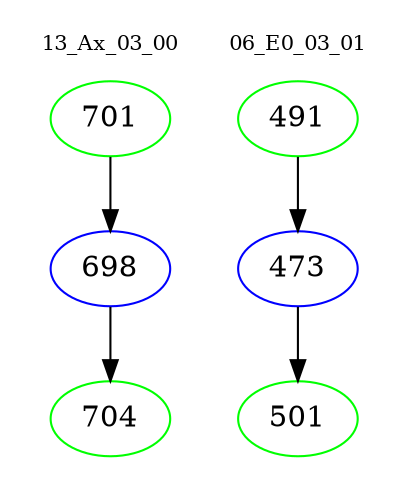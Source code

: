 digraph{
subgraph cluster_0 {
color = white
label = "13_Ax_03_00";
fontsize=10;
T0_701 [label="701", color="green"]
T0_701 -> T0_698 [color="black"]
T0_698 [label="698", color="blue"]
T0_698 -> T0_704 [color="black"]
T0_704 [label="704", color="green"]
}
subgraph cluster_1 {
color = white
label = "06_E0_03_01";
fontsize=10;
T1_491 [label="491", color="green"]
T1_491 -> T1_473 [color="black"]
T1_473 [label="473", color="blue"]
T1_473 -> T1_501 [color="black"]
T1_501 [label="501", color="green"]
}
}
